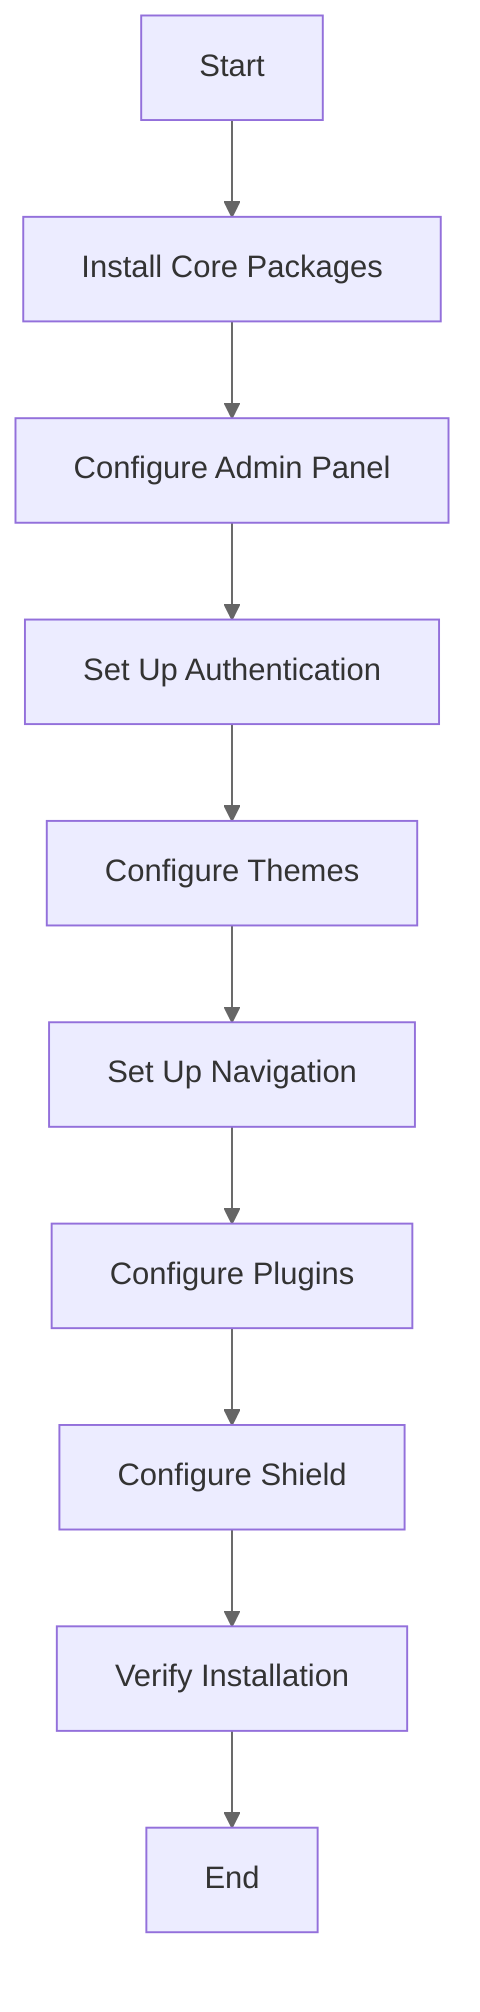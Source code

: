 %%{init: {'theme': 'default', 'themeVariables': { 'primaryColor': '#f5f5f5', 'primaryTextColor': '#333333', 'primaryBorderColor': '#cccccc', 'lineColor': '#666666', 'secondaryColor': '#f0f0f0', 'tertiaryColor': '#ffffff' }}}%%
flowchart TD
    A[Start] --> B[Install Core Packages]
    B --> C[Configure Admin Panel]
    C --> D[Set Up Authentication]
    D --> E[Configure Themes]
    E --> F[Set Up Navigation]
    F --> G[Configure Plugins]
    G --> H[Configure Shield]
    H --> I[Verify Installation]
    I --> J[End]